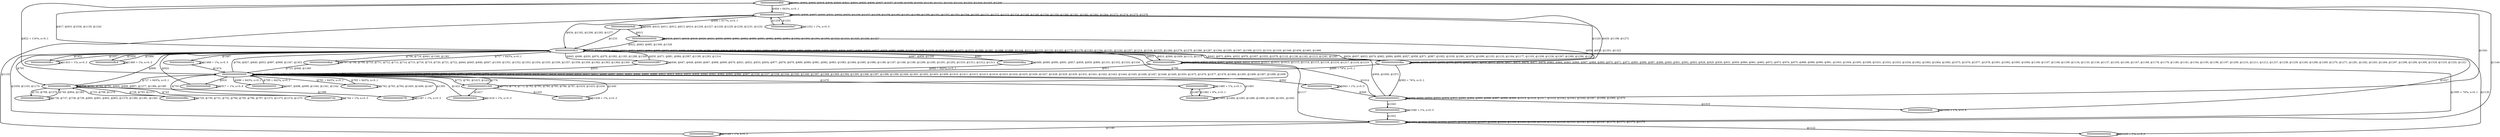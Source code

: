 digraph G {
        node [style=rounded, penwidth=3, fontsize=20, shape=oval];
        "000000000000ff98" -> "000000000000ff98" [label="@601, @602, @603, @818, @819, @820, @821, @934, @935, @936, @937, @1037, @1038, @1039, @1040, @1140, @1141, @1142, @1143, @1243, @1244, @1245, @1246", color=black,arrowsize=1,style=bold,penwidth=3,fontsize=20];
"000000000000ff98" -> "0000000000000003" [label="@604 + 643*n, n=0..1", color=black,arrowsize=1,style=bold,penwidth=3,fontsize=20];
"0000000000000003" -> "0000000000000003" [label="@605, @606, @607, @630, @631, @632, @633, @1156, @1157, @1158, @1159, @1160, @1161, @1199, @1200, @1201, @1202, @1203, @1204, @1205, @1221, @1222, @1223, @1224, @1248, @1249, @1250, @1259, @1260, @1261, @1262, @1263, @1264, @1273, @1274, @1275, @1276", color=black,arrowsize=1,style=bold,penwidth=3,fontsize=20];
"0000000000000003" -> "00000000000009db" [label="@608 + 617*n, n=0..1", color=black,arrowsize=1,style=bold,penwidth=3,fontsize=20];
"00000000000009db" -> "00000000000009db" [label="@609, @610, @611, @612, @613, @614, @1226, @1227, @1228, @1229, @1230, @1231, @1232", color=black,arrowsize=1,style=bold,penwidth=3,fontsize=20];
"00000000000009db" -> "0000000000000004" [label="@615", color=black,arrowsize=1,style=bold,penwidth=3,fontsize=20];
"0000000000000004" -> "0000000000000004" [label="@616, @617, @618, @619, @620, @621, @659, @660, @661, @662, @680, @681, @682, @683, @684, @1302, @1303, @1304, @1305, @1323, @1324, @1325, @1326, @1327", color=black,arrowsize=1,style=bold,penwidth=3,fontsize=20];
"0000000000000004" -> "000000000000ffc0" [label="@622, @663, @685, @1306, @1328", color=black,arrowsize=1,style=bold,penwidth=3,fontsize=20];
"000000000000ffc0" -> "000000000000ffc0" [label="@623, @635, @636, @643, @644, @651, @652, @664, @665, @672, @673, @686, @705, @789, @790, @809, @816, @828, @829, @841, @842, @854, @855, @874, @875, @882, @883, @898, @905, @925, @926, @957, @969, @970, @977, @978, @985, @986, @1001, @1008, @1028, @1029, @1060, @1072, @1073, @1080, @1081, @1088, @1089, @1104, @1111, @1131, @1132, @1163, @1175, @1176, @1183, @1184, @1191, @1192, @1207, @1214, @1234, @1235, @1266, @1278, @1279, @1286, @1287, @1294, @1295, @1307, @1308, @1315, @1316, @1329, @1348, @1458, @1465, @1466", color=black,arrowsize=1,style=bold,penwidth=3,fontsize=20];
"000000000000ffc0" -> "000000000000ffac" [label="@624, @637, @653, @674, @862, @884, @899, @927, @958, @971, @987, @1002, @1030, @1061, @1074, @1090, @1105, @1133, @1164, @1177, @1193, @1208, @1236, @1267, @1280, @1296, @1317", color=black,arrowsize=1,style=bold,penwidth=3,fontsize=20];
"000000000000ffac" -> "000000000000ffac" [label="@625, @626, @627, @628, @638, @639, @640, @641, @654, @655, @656, @657, @675, @676, @677, @678, @863, @864, @865, @866, @867, @868, @869, @870, @871, @872, @885, @886, @887, @888, @900, @901, @902, @903, @928, @929, @930, @931, @959, @960, @961, @962, @972, @973, @974, @975, @988, @989, @990, @991, @1003, @1004, @1005, @1006, @1031, @1032, @1033, @1034, @1062, @1063, @1064, @1065, @1075, @1076, @1077, @1078, @1091, @1092, @1093, @1094, @1106, @1107, @1108, @1109, @1134, @1135, @1136, @1137, @1165, @1166, @1167, @1168, @1178, @1179, @1180, @1181, @1194, @1195, @1196, @1197, @1209, @1210, @1211, @1212, @1237, @1238, @1239, @1240, @1268, @1269, @1270, @1271, @1281, @1282, @1283, @1284, @1297, @1298, @1299, @1300, @1318, @1319, @1320, @1321", color=black,arrowsize=1,style=bold,penwidth=3,fontsize=20];
"000000000000ffac" -> "0000000000000003" [label="@629, @1198, @1272", color=black,arrowsize=1,style=bold,penwidth=3,fontsize=20];
"0000000000000003" -> "000000000000ffc0" [label="@634, @1162, @1206, @1265, @1277", color=black,arrowsize=1,style=bold,penwidth=3,fontsize=20];
"000000000000ffac" -> "000000000000ffc0" [label="@642, @873, @904, @932, @976, @1007, @1035, @1079, @1110, @1138, @1182, @1213, @1241, @1285", color=black,arrowsize=1,style=bold,penwidth=3,fontsize=20];
"000000000000ffc0" -> "000000000000ff97" [label="@645, @666, @830, @876, @979, @1082, @1185, @1288, @1309", color=black,arrowsize=1,style=bold,penwidth=3,fontsize=20];
"000000000000ff97" -> "000000000000ff97" [label="@646, @647, @648, @649, @667, @668, @669, @670, @831, @832, @833, @834, @877, @878, @879, @880, @980, @981, @982, @983, @1083, @1084, @1085, @1086, @1186, @1187, @1188, @1189, @1289, @1290, @1291, @1292, @1310, @1311, @1312, @1313", color=black,arrowsize=1,style=bold,penwidth=3,fontsize=20];
"000000000000ff97" -> "000000000000ffc0" [label="@650, @671, @881, @984, @1087, @1190, @1293, @1314", color=black,arrowsize=1,style=bold,penwidth=3,fontsize=20];
"000000000000ffac" -> "0000000000000004" [label="@658, @679, @1301, @1322", color=black,arrowsize=1,style=bold,penwidth=3,fontsize=20];
"000000000000ffc0" -> "000000000000ffaa" [label="@687, @856, @1330", color=black,arrowsize=1,style=bold,penwidth=3,fontsize=20];
"000000000000ffaa" -> "000000000000ffaa" [label="@688, @689, @690, @691, @857, @858, @859, @860, @1331, @1332, @1333, @1334", color=black,arrowsize=1,style=bold,penwidth=3,fontsize=20];
"000000000000ffaa" -> "0000000000000000" [label="@692 + 643*n, n=0..1", color=black,arrowsize=1,style=bold,penwidth=3,fontsize=20];
"0000000000000000" -> "0000000000000000" [label="@693, @694, @695, @701, @702, @703, @724, @725, @726, @751, @752, @753, @754, @755, @756, @757, @758, @759, @760, @766, @767, @768, @769, @770, @771, @777, @778, @779, @780, @823, @824, @825, @826, @836, @837, @838, @839, @849, @850, @851, @852, @890, @891, @892, @893, @894, @895, @896, @912, @913, @914, @915, @939, @940, @941, @964, @965, @966, @967, @1336, @1337, @1338, @1344, @1345, @1346, @1367, @1368, @1369, @1394, @1395, @1396, @1397, @1398, @1399, @1400, @1401, @1402, @1403, @1409, @1410, @1411, @1412, @1413, @1414, @1423, @1424, @1425, @1426, @1427, @1428, @1429, @1430, @1431, @1441, @1442, @1443, @1444, @1445, @1446, @1447, @1448, @1449, @1450, @1475, @1476, @1477, @1478, @1494, @1495, @1496, @1497, @1498, @1499", color=black,arrowsize=1,style=bold,penwidth=3,fontsize=20];
"0000000000000000" -> "0000000000000055" [label="@696 + 643*n, n=0..1", color=black,arrowsize=1,style=bold,penwidth=3,fontsize=20];
"0000000000000055" -> "0000000000000055" [label="@697, @698, @699, @1340, @1341, @1342", color=black,arrowsize=1,style=bold,penwidth=3,fontsize=20];
"0000000000000055" -> "0000000000000000" [label="@700 + 643*n, n=0..1", color=black,arrowsize=1,style=bold,penwidth=3,fontsize=20];
"0000000000000000" -> "000000000000ffc0" [label="@704, @827, @840, @853, @897, @968, @1347, @1451", color=black,arrowsize=1,style=bold,penwidth=3,fontsize=20];
"000000000000ffc0" -> "000000000000ffab" [label="@706, @718, @843, @1349, @1361", color=black,arrowsize=1,style=bold,penwidth=3,fontsize=20];
"000000000000ffab" -> "000000000000ffab" [label="@707, @708, @709, @710, @711, @712, @713, @714, @715, @716, @719, @720, @721, @722, @844, @845, @846, @847, @1350, @1351, @1352, @1353, @1354, @1355, @1356, @1357, @1358, @1359, @1362, @1363, @1364, @1365", color=black,arrowsize=1,style=bold,penwidth=3,fontsize=20];
"000000000000ffab" -> "000000000000ffc0" [label="@717 + 643*n, n=0..1", color=black,arrowsize=1,style=bold,penwidth=3,fontsize=20];
"000000000000ffab" -> "0000000000000000" [label="@723, @848, @1366", color=black,arrowsize=1,style=bold,penwidth=3,fontsize=20];
"0000000000000000" -> "000000000000ff90" [label="@727 + 643*n, n=0..1", color=black,arrowsize=1,style=bold,penwidth=3,fontsize=20];
"000000000000ff90" -> "000000000000ffbc" [label="@728, @793, @1371", color=black,arrowsize=1,style=bold,penwidth=3,fontsize=20];
"000000000000ffbc" -> "000000000000ffbc" [label="@729, @730, @731, @732, @794, @795, @796, @797, @1372, @1373, @1374, @1375", color=black,arrowsize=1,style=bold,penwidth=3,fontsize=20];
"000000000000ffbc" -> "000000000000ff90" [label="@733, @798, @1376", color=black,arrowsize=1,style=bold,penwidth=3,fontsize=20];
"000000000000ff90" -> "000000000000ff90" [label="@734, @741, @742, @792, @805, @806, @807, @1377, @1384, @1385", color=black,arrowsize=1,style=bold,penwidth=3,fontsize=20];
"000000000000ff90" -> "000000000000ffb8" [label="@735, @799, @1378", color=black,arrowsize=1,style=bold,penwidth=3,fontsize=20];
"000000000000ffb8" -> "000000000000ffb8" [label="@736, @737, @738, @739, @800, @801, @802, @803, @1379, @1380, @1381, @1382", color=black,arrowsize=1,style=bold,penwidth=3,fontsize=20];
"000000000000ffb8" -> "000000000000ff90" [label="@740, @804, @1383", color=black,arrowsize=1,style=bold,penwidth=3,fontsize=20];
"000000000000ff90" -> "00000000000007d4" [label="@743", color=black,arrowsize=1,style=bold,penwidth=3,fontsize=20];
"00000000000007d4" -> "00000000000007d4" [label="@744 + 1*n, n=0..5", color=black,arrowsize=1,style=bold,penwidth=3,fontsize=20];
"00000000000007d4" -> "0000000000000000" [label="@750", color=black,arrowsize=1,style=bold,penwidth=3,fontsize=20];
"0000000000000000" -> "00000000000000aa" [label="@761 + 643*n, n=0..1", color=black,arrowsize=1,style=bold,penwidth=3,fontsize=20];
"00000000000000aa" -> "00000000000000aa" [label="@762, @763, @764, @1405, @1406, @1407", color=black,arrowsize=1,style=bold,penwidth=3,fontsize=20];
"00000000000000aa" -> "0000000000000000" [label="@765 + 643*n, n=0..1", color=black,arrowsize=1,style=bold,penwidth=3,fontsize=20];
"0000000000000000" -> "0000000000001000" [label="@772, @781, @1415, @1432", color=black,arrowsize=1,style=bold,penwidth=3,fontsize=20];
"0000000000001000" -> "0000000000001000" [label="@773, @774, @775, @782, @783, @784, @785, @786, @787, @1416, @1433, @1434", color=black,arrowsize=1,style=bold,penwidth=3,fontsize=20];
"0000000000001000" -> "0000000000000000" [label="@776", color=black,arrowsize=1,style=bold,penwidth=3,fontsize=20];
"0000000000001000" -> "000000000000ffc0" [label="@788", color=black,arrowsize=1,style=bold,penwidth=3,fontsize=20];
"000000000000ffc0" -> "000000000000ff90" [label="@791", color=black,arrowsize=1,style=bold,penwidth=3,fontsize=20];
"000000000000ff90" -> "000000000000ffc0" [label="@808", color=black,arrowsize=1,style=bold,penwidth=3,fontsize=20];
"000000000000ffc0" -> "000000000000ff9c" [label="@810, @906, @1009, @1112, @1215", color=black,arrowsize=1,style=bold,penwidth=3,fontsize=20];
"000000000000ff9c" -> "000000000000ff9c" [label="@811, @812, @813, @814, @907, @908, @909, @910, @1010, @1011, @1012, @1013, @1113, @1114, @1115, @1116, @1216, @1217, @1218, @1219", color=black,arrowsize=1,style=bold,penwidth=3,fontsize=20];
"000000000000ff9c" -> "000000000000ffc0" [label="@815", color=black,arrowsize=1,style=bold,penwidth=3,fontsize=20];
"000000000000ffc0" -> "000000000000ff98" [label="@817, @933, @1036, @1139, @1242", color=black,arrowsize=1,style=bold,penwidth=3,fontsize=20];
"000000000000ff98" -> "0000000000000000" [label="@822 + 116*n, n=0..1", color=black,arrowsize=1,style=bold,penwidth=3,fontsize=20];
"000000000000ff97" -> "0000000000000000" [label="@835", color=black,arrowsize=1,style=bold,penwidth=3,fontsize=20];
"000000000000ffaa" -> "000000000000ffc0" [label="@861", color=black,arrowsize=1,style=bold,penwidth=3,fontsize=20];
"000000000000ffac" -> "0000000000000000" [label="@889 + 74*n, n=0..1", color=black,arrowsize=1,style=bold,penwidth=3,fontsize=20];
"000000000000ff9c" -> "0000000000000000" [label="@911", color=black,arrowsize=1,style=bold,penwidth=3,fontsize=20];
"0000000000000000" -> "00000000000009d8" [label="@916", color=black,arrowsize=1,style=bold,penwidth=3,fontsize=20];
"00000000000009d8" -> "00000000000009d8" [label="@917 + 1*n, n=0..6", color=black,arrowsize=1,style=bold,penwidth=3,fontsize=20];
"00000000000009d8" -> "000000000000ffc0" [label="@924", color=black,arrowsize=1,style=bold,penwidth=3,fontsize=20];
"0000000000000000" -> "00000000000009d4" [label="@942", color=black,arrowsize=1,style=bold,penwidth=3,fontsize=20];
"00000000000009d4" -> "00000000000009d4" [label="@943 + 1*n, n=0..5", color=black,arrowsize=1,style=bold,penwidth=3,fontsize=20];
"00000000000009d4" -> "0000000000000001" [label="@949", color=black,arrowsize=1,style=bold,penwidth=3,fontsize=20];
"0000000000000001" -> "0000000000000001" [label="@950, @951, @952, @953, @954, @955, @993, @994, @995, @996, @997, @998, @999, @1015, @1016, @1017, @1018, @1042, @1043, @1044, @1067, @1068, @1069, @1070", color=black,arrowsize=1,style=bold,penwidth=3,fontsize=20];
"0000000000000001" -> "000000000000ffc0" [label="@956, @1000, @1071", color=black,arrowsize=1,style=bold,penwidth=3,fontsize=20];
"000000000000ffac" -> "0000000000000001" [label="@992 + 74*n, n=0..1", color=black,arrowsize=1,style=bold,penwidth=3,fontsize=20];
"000000000000ff9c" -> "0000000000000001" [label="@1014", color=black,arrowsize=1,style=bold,penwidth=3,fontsize=20];
"0000000000000001" -> "00000000000009d9" [label="@1019", color=black,arrowsize=1,style=bold,penwidth=3,fontsize=20];
"00000000000009d9" -> "00000000000009d9" [label="@1020 + 1*n, n=0..6", color=black,arrowsize=1,style=bold,penwidth=3,fontsize=20];
"00000000000009d9" -> "000000000000ffc0" [label="@1027", color=black,arrowsize=1,style=bold,penwidth=3,fontsize=20];
"000000000000ff98" -> "0000000000000001" [label="@1041", color=black,arrowsize=1,style=bold,penwidth=3,fontsize=20];
"0000000000000001" -> "00000000000009d5" [label="@1045", color=black,arrowsize=1,style=bold,penwidth=3,fontsize=20];
"00000000000009d5" -> "00000000000009d5" [label="@1046 + 1*n, n=0..5", color=black,arrowsize=1,style=bold,penwidth=3,fontsize=20];
"00000000000009d5" -> "0000000000000002" [label="@1052", color=black,arrowsize=1,style=bold,penwidth=3,fontsize=20];
"0000000000000002" -> "0000000000000002" [label="@1053, @1054, @1055, @1056, @1057, @1058, @1096, @1097, @1098, @1099, @1100, @1101, @1102, @1118, @1119, @1120, @1121, @1145, @1146, @1147, @1170, @1171, @1172, @1173", color=black,arrowsize=1,style=bold,penwidth=3,fontsize=20];
"0000000000000002" -> "000000000000ffc0" [label="@1059, @1103, @1174", color=black,arrowsize=1,style=bold,penwidth=3,fontsize=20];
"000000000000ffac" -> "0000000000000002" [label="@1095 + 74*n, n=0..1", color=black,arrowsize=1,style=bold,penwidth=3,fontsize=20];
"000000000000ff9c" -> "0000000000000002" [label="@1117", color=black,arrowsize=1,style=bold,penwidth=3,fontsize=20];
"0000000000000002" -> "00000000000009da" [label="@1122", color=black,arrowsize=1,style=bold,penwidth=3,fontsize=20];
"00000000000009da" -> "00000000000009da" [label="@1123 + 1*n, n=0..6", color=black,arrowsize=1,style=bold,penwidth=3,fontsize=20];
"00000000000009da" -> "000000000000ffc0" [label="@1130", color=black,arrowsize=1,style=bold,penwidth=3,fontsize=20];
"000000000000ff98" -> "0000000000000002" [label="@1144", color=black,arrowsize=1,style=bold,penwidth=3,fontsize=20];
"0000000000000002" -> "00000000000009d6" [label="@1148", color=black,arrowsize=1,style=bold,penwidth=3,fontsize=20];
"00000000000009d6" -> "00000000000009d6" [label="@1149 + 1*n, n=0..5", color=black,arrowsize=1,style=bold,penwidth=3,fontsize=20];
"00000000000009d6" -> "0000000000000003" [label="@1155", color=black,arrowsize=1,style=bold,penwidth=3,fontsize=20];
"000000000000ff9c" -> "0000000000000003" [label="@1220", color=black,arrowsize=1,style=bold,penwidth=3,fontsize=20];
"00000000000009db" -> "000000000000ffc0" [label="@1233", color=black,arrowsize=1,style=bold,penwidth=3,fontsize=20];
"0000000000000003" -> "00000000000009d7" [label="@1251", color=black,arrowsize=1,style=bold,penwidth=3,fontsize=20];
"00000000000009d7" -> "00000000000009d7" [label="@1252 + 1*n, n=0..5", color=black,arrowsize=1,style=bold,penwidth=3,fontsize=20];
"00000000000009d7" -> "0000000000000003" [label="@1258", color=black,arrowsize=1,style=bold,penwidth=3,fontsize=20];
"000000000000ff90" -> "00000000000007f0" [label="@1386", color=black,arrowsize=1,style=bold,penwidth=3,fontsize=20];
"00000000000007f0" -> "00000000000007f0" [label="@1387 + 1*n, n=0..5", color=black,arrowsize=1,style=bold,penwidth=3,fontsize=20];
"00000000000007f0" -> "0000000000000000" [label="@1393", color=black,arrowsize=1,style=bold,penwidth=3,fontsize=20];
"0000000000001000" -> "00000000000009d1" [label="@1417", color=black,arrowsize=1,style=bold,penwidth=3,fontsize=20];
"00000000000009d1" -> "00000000000009d1" [label="@1418 + 1*n, n=0..3", color=black,arrowsize=1,style=bold,penwidth=3,fontsize=20];
"00000000000009d1" -> "0000000000000000" [label="@1422", color=black,arrowsize=1,style=bold,penwidth=3,fontsize=20];
"0000000000001000" -> "00000000000009d0" [label="@1435", color=black,arrowsize=1,style=bold,penwidth=3,fontsize=20];
"00000000000009d0" -> "00000000000009d0" [label="@1436 + 1*n, n=0..3", color=black,arrowsize=1,style=bold,penwidth=3,fontsize=20];
"00000000000009d0" -> "0000000000000000" [label="@1440", color=black,arrowsize=1,style=bold,penwidth=3,fontsize=20];
"000000000000ffc0" -> "000000000000ffcc" [label="@1452", color=black,arrowsize=1,style=bold,penwidth=3,fontsize=20];
"000000000000ffcc" -> "000000000000ffcc" [label="@1453 + 1*n, n=0..3", color=black,arrowsize=1,style=bold,penwidth=3,fontsize=20];
"000000000000ffcc" -> "000000000000ffc0" [label="@1457", color=black,arrowsize=1,style=bold,penwidth=3,fontsize=20];
"000000000000ffc0" -> "000000000000ffc8" [label="@1459", color=black,arrowsize=1,style=bold,penwidth=3,fontsize=20];
"000000000000ffc8" -> "000000000000ffc8" [label="@1460 + 1*n, n=0..3", color=black,arrowsize=1,style=bold,penwidth=3,fontsize=20];
"000000000000ffc8" -> "000000000000ffc0" [label="@1464", color=black,arrowsize=1,style=bold,penwidth=3,fontsize=20];
"000000000000ffc0" -> "0000000000000954" [label="@1467", color=black,arrowsize=1,style=bold,penwidth=3,fontsize=20];
"0000000000000954" -> "0000000000000954" [label="@1468 + 1*n, n=0..5", color=black,arrowsize=1,style=bold,penwidth=3,fontsize=20];
"0000000000000954" -> "0000000000000000" [label="@1474", color=black,arrowsize=1,style=bold,penwidth=3,fontsize=20];
"0000000000000000" -> "000000000000fff0" [label="@1479", color=black,arrowsize=1,style=bold,penwidth=3,fontsize=20];
"000000000000fff0" -> "000000000000fff0" [label="@1480 + 1*n, n=0..1", color=black,arrowsize=1,style=bold,penwidth=3,fontsize=20];
"000000000000fff0" -> "000000000000ffdf" [label="@1482 + 6*n, n=0..1", color=black,arrowsize=1,style=bold,penwidth=3,fontsize=20];
"000000000000ffdf" -> "000000000000ffdf" [label="@1483, @1484, @1485, @1486, @1489, @1490, @1491, @1492", color=black,arrowsize=1,style=bold,penwidth=3,fontsize=20];
"000000000000ffdf" -> "000000000000fff0" [label="@1487", color=black,arrowsize=1,style=bold,penwidth=3,fontsize=20];
"000000000000ffdf" -> "0000000000000000" [label="@1493", color=black,arrowsize=1,style=bold,penwidth=3,fontsize=20];
}
